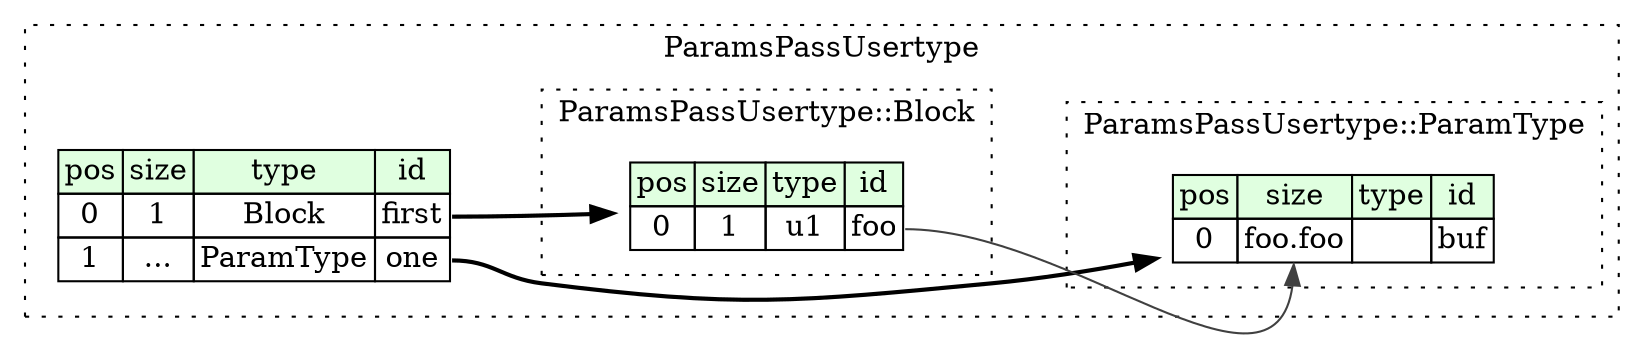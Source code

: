 digraph {
	rankdir=LR;
	node [shape=plaintext];
	subgraph cluster__params_pass_usertype {
		label="ParamsPassUsertype";
		graph[style=dotted];

		params_pass_usertype__seq [label=<<TABLE BORDER="0" CELLBORDER="1" CELLSPACING="0">
			<TR><TD BGCOLOR="#E0FFE0">pos</TD><TD BGCOLOR="#E0FFE0">size</TD><TD BGCOLOR="#E0FFE0">type</TD><TD BGCOLOR="#E0FFE0">id</TD></TR>
			<TR><TD PORT="first_pos">0</TD><TD PORT="first_size">1</TD><TD>Block</TD><TD PORT="first_type">first</TD></TR>
			<TR><TD PORT="one_pos">1</TD><TD PORT="one_size">...</TD><TD>ParamType</TD><TD PORT="one_type">one</TD></TR>
		</TABLE>>];
		subgraph cluster__block {
			label="ParamsPassUsertype::Block";
			graph[style=dotted];

			block__seq [label=<<TABLE BORDER="0" CELLBORDER="1" CELLSPACING="0">
				<TR><TD BGCOLOR="#E0FFE0">pos</TD><TD BGCOLOR="#E0FFE0">size</TD><TD BGCOLOR="#E0FFE0">type</TD><TD BGCOLOR="#E0FFE0">id</TD></TR>
				<TR><TD PORT="foo_pos">0</TD><TD PORT="foo_size">1</TD><TD>u1</TD><TD PORT="foo_type">foo</TD></TR>
			</TABLE>>];
		}
		subgraph cluster__param_type {
			label="ParamsPassUsertype::ParamType";
			graph[style=dotted];

			param_type__seq [label=<<TABLE BORDER="0" CELLBORDER="1" CELLSPACING="0">
				<TR><TD BGCOLOR="#E0FFE0">pos</TD><TD BGCOLOR="#E0FFE0">size</TD><TD BGCOLOR="#E0FFE0">type</TD><TD BGCOLOR="#E0FFE0">id</TD></TR>
				<TR><TD PORT="buf_pos">0</TD><TD PORT="buf_size">foo.foo</TD><TD></TD><TD PORT="buf_type">buf</TD></TR>
			</TABLE>>];
		}
	}
	params_pass_usertype__seq:first_type -> block__seq [style=bold];
	params_pass_usertype__seq:one_type -> param_type__seq [style=bold];
	block__seq:foo_type -> param_type__seq:buf_size [color="#404040"];
}
